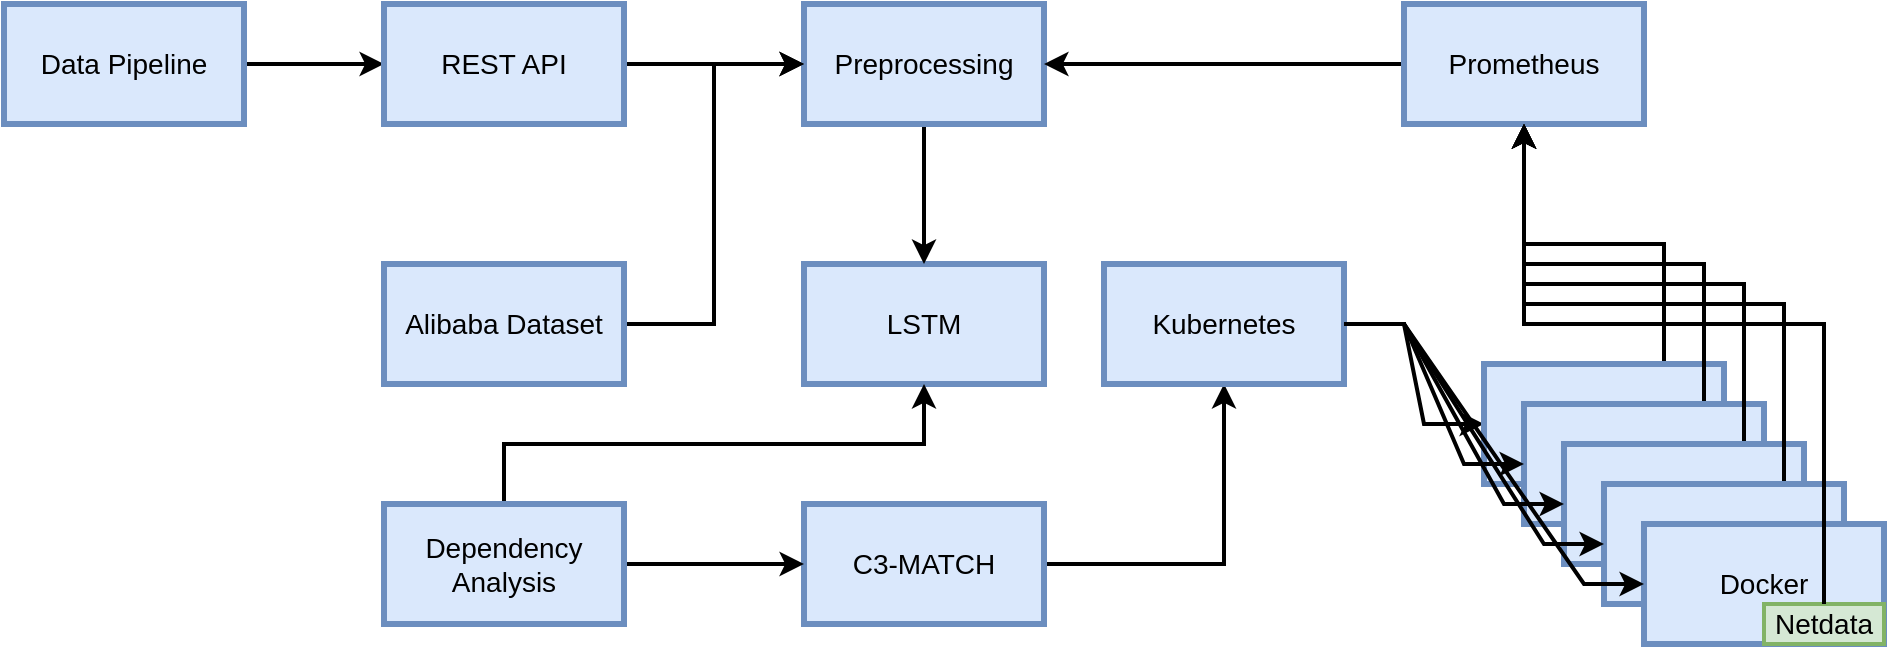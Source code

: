 <mxfile version="20.8.16" type="device"><diagram name="Page-1" id="9mK7y8Yn78YkXB9ZVZwH"><mxGraphModel dx="2034" dy="874" grid="1" gridSize="10" guides="1" tooltips="1" connect="1" arrows="1" fold="1" page="1" pageScale="1" pageWidth="827" pageHeight="1169" math="0" shadow="0"><root><mxCell id="0"/><mxCell id="1" parent="0"/><mxCell id="S3flbdGMLReJp4ZvKaZd-3" value="&lt;font style=&quot;font-size: 14px;&quot;&gt;LSTM&lt;/font&gt;" style="rounded=0;whiteSpace=wrap;html=1;fillColor=#dae8fc;strokeColor=#6c8ebf;fontSize=14;strokeWidth=3;" parent="1" vertex="1"><mxGeometry x="300" y="610" width="120" height="60" as="geometry"/></mxCell><mxCell id="uRKe55Y18pu3FizFvKsy-9" style="edgeStyle=orthogonalEdgeStyle;rounded=0;orthogonalLoop=1;jettySize=auto;html=1;exitX=0.5;exitY=1;exitDx=0;exitDy=0;fontSize=14;strokeWidth=2;" edge="1" parent="1" source="S3flbdGMLReJp4ZvKaZd-4" target="S3flbdGMLReJp4ZvKaZd-3"><mxGeometry relative="1" as="geometry"/></mxCell><mxCell id="S3flbdGMLReJp4ZvKaZd-4" value="&lt;font style=&quot;font-size: 14px;&quot;&gt;Preprocessing&lt;/font&gt;" style="rounded=0;whiteSpace=wrap;html=1;fillColor=#dae8fc;strokeColor=#6c8ebf;fontSize=14;strokeWidth=3;" parent="1" vertex="1"><mxGeometry x="300" y="480" width="120" height="60" as="geometry"/></mxCell><mxCell id="uRKe55Y18pu3FizFvKsy-14" style="edgeStyle=orthogonalEdgeStyle;rounded=0;orthogonalLoop=1;jettySize=auto;html=1;exitX=1;exitY=0.5;exitDx=0;exitDy=0;strokeWidth=2;fontSize=14;elbow=vertical;" edge="1" parent="1" source="S3flbdGMLReJp4ZvKaZd-6" target="S3flbdGMLReJp4ZvKaZd-8"><mxGeometry relative="1" as="geometry"/></mxCell><mxCell id="S3flbdGMLReJp4ZvKaZd-6" value="C3-MATCH" style="rounded=0;whiteSpace=wrap;html=1;fillColor=#dae8fc;strokeColor=#6c8ebf;fontSize=14;strokeWidth=3;" parent="1" vertex="1"><mxGeometry x="300" y="730" width="120" height="60" as="geometry"/></mxCell><mxCell id="S3flbdGMLReJp4ZvKaZd-32" style="edgeStyle=elbowEdgeStyle;rounded=0;orthogonalLoop=1;jettySize=auto;elbow=vertical;html=1;exitX=1;exitY=0.5;exitDx=0;exitDy=0;entryX=0;entryY=0.5;entryDx=0;entryDy=0;fontSize=14;strokeWidth=2;" parent="1" source="S3flbdGMLReJp4ZvKaZd-7" target="S3flbdGMLReJp4ZvKaZd-6" edge="1"><mxGeometry relative="1" as="geometry"/></mxCell><mxCell id="uRKe55Y18pu3FizFvKsy-15" style="edgeStyle=orthogonalEdgeStyle;rounded=0;orthogonalLoop=1;jettySize=auto;html=1;exitX=0.5;exitY=0;exitDx=0;exitDy=0;entryX=0.5;entryY=1;entryDx=0;entryDy=0;strokeWidth=2;fontSize=14;elbow=vertical;" edge="1" parent="1" source="S3flbdGMLReJp4ZvKaZd-7" target="S3flbdGMLReJp4ZvKaZd-3"><mxGeometry relative="1" as="geometry"/></mxCell><mxCell id="S3flbdGMLReJp4ZvKaZd-7" value="Dependency Analysis" style="rounded=0;whiteSpace=wrap;html=1;fillColor=#dae8fc;strokeColor=#6c8ebf;fontSize=14;strokeWidth=3;" parent="1" vertex="1"><mxGeometry x="90" y="730" width="120" height="60" as="geometry"/></mxCell><mxCell id="S3flbdGMLReJp4ZvKaZd-15" style="edgeStyle=entityRelationEdgeStyle;rounded=0;orthogonalLoop=1;jettySize=auto;html=1;exitX=1;exitY=0.5;exitDx=0;exitDy=0;entryX=0;entryY=0.5;entryDx=0;entryDy=0;fontSize=14;strokeWidth=2;" parent="1" source="S3flbdGMLReJp4ZvKaZd-8" target="S3flbdGMLReJp4ZvKaZd-10" edge="1"><mxGeometry relative="1" as="geometry"/></mxCell><mxCell id="S3flbdGMLReJp4ZvKaZd-8" value="Kubernetes" style="rounded=0;whiteSpace=wrap;html=1;fillColor=#dae8fc;strokeColor=#6c8ebf;fontSize=14;strokeWidth=3;" parent="1" vertex="1"><mxGeometry x="450" y="610" width="120" height="60" as="geometry"/></mxCell><mxCell id="uRKe55Y18pu3FizFvKsy-12" style="edgeStyle=orthogonalEdgeStyle;rounded=0;orthogonalLoop=1;jettySize=auto;html=1;exitX=0;exitY=0.5;exitDx=0;exitDy=0;entryX=1;entryY=0.5;entryDx=0;entryDy=0;fontSize=14;strokeWidth=2;" edge="1" parent="1" source="S3flbdGMLReJp4ZvKaZd-9" target="S3flbdGMLReJp4ZvKaZd-4"><mxGeometry relative="1" as="geometry"/></mxCell><mxCell id="S3flbdGMLReJp4ZvKaZd-9" value="&lt;font style=&quot;font-size: 14px;&quot;&gt;Prometheus&lt;/font&gt;" style="rounded=0;whiteSpace=wrap;html=1;fillColor=#dae8fc;strokeColor=#6c8ebf;fontSize=14;strokeWidth=3;" parent="1" vertex="1"><mxGeometry x="600" y="480" width="120" height="60" as="geometry"/></mxCell><mxCell id="S3flbdGMLReJp4ZvKaZd-22" style="rounded=0;orthogonalLoop=1;jettySize=auto;html=1;exitX=0.75;exitY=0;exitDx=0;exitDy=0;entryX=0.5;entryY=1;entryDx=0;entryDy=0;edgeStyle=elbowEdgeStyle;elbow=vertical;fontSize=14;strokeWidth=2;" parent="1" source="S3flbdGMLReJp4ZvKaZd-10" target="S3flbdGMLReJp4ZvKaZd-9" edge="1"><mxGeometry relative="1" as="geometry"/></mxCell><mxCell id="S3flbdGMLReJp4ZvKaZd-10" value="Docker" style="rounded=0;whiteSpace=wrap;html=1;fillColor=#dae8fc;strokeColor=#6c8ebf;fontSize=14;strokeWidth=3;" parent="1" vertex="1"><mxGeometry x="640" y="660" width="120" height="60" as="geometry"/></mxCell><mxCell id="S3flbdGMLReJp4ZvKaZd-24" style="rounded=0;orthogonalLoop=1;jettySize=auto;html=1;entryX=0.5;entryY=1;entryDx=0;entryDy=0;edgeStyle=elbowEdgeStyle;elbow=vertical;exitX=0.75;exitY=0;exitDx=0;exitDy=0;fontSize=14;strokeWidth=2;" parent="1" source="S3flbdGMLReJp4ZvKaZd-11" target="S3flbdGMLReJp4ZvKaZd-9" edge="1"><mxGeometry relative="1" as="geometry"><mxPoint x="740" y="370" as="targetPoint"/></mxGeometry></mxCell><mxCell id="S3flbdGMLReJp4ZvKaZd-11" value="Docker" style="rounded=0;whiteSpace=wrap;html=1;fillColor=#dae8fc;strokeColor=#6c8ebf;fontSize=14;strokeWidth=3;" parent="1" vertex="1"><mxGeometry x="660" y="680" width="120" height="60" as="geometry"/></mxCell><mxCell id="S3flbdGMLReJp4ZvKaZd-25" style="rounded=0;orthogonalLoop=1;jettySize=auto;html=1;entryX=0.5;entryY=1;entryDx=0;entryDy=0;edgeStyle=elbowEdgeStyle;elbow=vertical;exitX=0.75;exitY=0;exitDx=0;exitDy=0;fontSize=14;strokeWidth=2;" parent="1" source="S3flbdGMLReJp4ZvKaZd-12" target="S3flbdGMLReJp4ZvKaZd-9" edge="1"><mxGeometry relative="1" as="geometry"/></mxCell><mxCell id="S3flbdGMLReJp4ZvKaZd-12" value="Docker" style="rounded=0;whiteSpace=wrap;html=1;fillColor=#dae8fc;strokeColor=#6c8ebf;fontSize=14;strokeWidth=3;" parent="1" vertex="1"><mxGeometry x="680" y="700" width="120" height="60" as="geometry"/></mxCell><mxCell id="S3flbdGMLReJp4ZvKaZd-26" style="rounded=0;orthogonalLoop=1;jettySize=auto;html=1;exitX=0.75;exitY=0;exitDx=0;exitDy=0;entryX=0.5;entryY=1;entryDx=0;entryDy=0;edgeStyle=elbowEdgeStyle;elbow=vertical;fontSize=14;strokeWidth=2;" parent="1" source="S3flbdGMLReJp4ZvKaZd-14" target="S3flbdGMLReJp4ZvKaZd-9" edge="1"><mxGeometry relative="1" as="geometry"><mxPoint x="740" y="370" as="targetPoint"/></mxGeometry></mxCell><mxCell id="S3flbdGMLReJp4ZvKaZd-14" value="Docker" style="rounded=0;whiteSpace=wrap;html=1;fillColor=#dae8fc;strokeColor=#6c8ebf;fontSize=14;strokeWidth=3;" parent="1" vertex="1"><mxGeometry x="700" y="720" width="120" height="60" as="geometry"/></mxCell><mxCell id="S3flbdGMLReJp4ZvKaZd-13" value="Docker" style="rounded=0;whiteSpace=wrap;html=1;fillColor=#dae8fc;strokeColor=#6c8ebf;fontSize=14;strokeWidth=3;" parent="1" vertex="1"><mxGeometry x="720" y="740" width="120" height="60" as="geometry"/></mxCell><mxCell id="S3flbdGMLReJp4ZvKaZd-16" style="edgeStyle=entityRelationEdgeStyle;rounded=0;orthogonalLoop=1;jettySize=auto;html=1;exitX=1;exitY=0.5;exitDx=0;exitDy=0;entryX=0;entryY=0.5;entryDx=0;entryDy=0;fontSize=14;strokeWidth=2;" parent="1" source="S3flbdGMLReJp4ZvKaZd-8" target="S3flbdGMLReJp4ZvKaZd-11" edge="1"><mxGeometry relative="1" as="geometry"/></mxCell><mxCell id="S3flbdGMLReJp4ZvKaZd-17" style="edgeStyle=entityRelationEdgeStyle;rounded=0;orthogonalLoop=1;jettySize=auto;html=1;exitX=1;exitY=0.5;exitDx=0;exitDy=0;entryX=0;entryY=0.5;entryDx=0;entryDy=0;fontSize=14;strokeWidth=2;" parent="1" source="S3flbdGMLReJp4ZvKaZd-8" target="S3flbdGMLReJp4ZvKaZd-12" edge="1"><mxGeometry relative="1" as="geometry"/></mxCell><mxCell id="S3flbdGMLReJp4ZvKaZd-18" style="rounded=0;orthogonalLoop=1;jettySize=auto;html=1;exitX=1;exitY=0.5;exitDx=0;exitDy=0;entryX=0;entryY=0.5;entryDx=0;entryDy=0;edgeStyle=entityRelationEdgeStyle;fontSize=14;strokeWidth=2;" parent="1" source="S3flbdGMLReJp4ZvKaZd-8" target="S3flbdGMLReJp4ZvKaZd-13" edge="1"><mxGeometry relative="1" as="geometry"/></mxCell><mxCell id="S3flbdGMLReJp4ZvKaZd-19" style="edgeStyle=entityRelationEdgeStyle;rounded=0;orthogonalLoop=1;jettySize=auto;html=1;exitX=1;exitY=0.5;exitDx=0;exitDy=0;entryX=0;entryY=0.5;entryDx=0;entryDy=0;fontSize=14;strokeWidth=2;" parent="1" source="S3flbdGMLReJp4ZvKaZd-8" target="S3flbdGMLReJp4ZvKaZd-14" edge="1"><mxGeometry relative="1" as="geometry"/></mxCell><mxCell id="S3flbdGMLReJp4ZvKaZd-28" value="Netdata" style="rounded=0;whiteSpace=wrap;html=1;fontSize=14;fillColor=#d5e8d4;strokeColor=#82b366;strokeWidth=2;" parent="1" vertex="1"><mxGeometry x="780" y="780" width="60" height="20" as="geometry"/></mxCell><mxCell id="S3flbdGMLReJp4ZvKaZd-27" style="rounded=0;orthogonalLoop=1;jettySize=auto;html=1;entryX=0.5;entryY=1;entryDx=0;entryDy=0;edgeStyle=elbowEdgeStyle;elbow=vertical;fontSize=14;strokeWidth=2;" parent="1" target="S3flbdGMLReJp4ZvKaZd-9" edge="1"><mxGeometry relative="1" as="geometry"><mxPoint x="810" y="780" as="sourcePoint"/><Array as="points"><mxPoint x="770" y="640"/><mxPoint x="710" y="630"/><mxPoint x="720" y="610"/></Array></mxGeometry></mxCell><mxCell id="uRKe55Y18pu3FizFvKsy-6" style="edgeStyle=elbowEdgeStyle;rounded=0;orthogonalLoop=1;jettySize=auto;html=1;exitX=1;exitY=0.5;exitDx=0;exitDy=0;entryX=0;entryY=0.5;entryDx=0;entryDy=0;fontSize=14;strokeWidth=2;" edge="1" parent="1" source="S3flbdGMLReJp4ZvKaZd-35" target="S3flbdGMLReJp4ZvKaZd-4"><mxGeometry relative="1" as="geometry"/></mxCell><mxCell id="S3flbdGMLReJp4ZvKaZd-35" value="Alibaba Dataset" style="rounded=0;whiteSpace=wrap;html=1;fillColor=#dae8fc;strokeColor=#6c8ebf;fontSize=14;strokeWidth=3;" parent="1" vertex="1"><mxGeometry x="90" y="610" width="120" height="60" as="geometry"/></mxCell><mxCell id="uRKe55Y18pu3FizFvKsy-8" style="edgeStyle=orthogonalEdgeStyle;rounded=0;orthogonalLoop=1;jettySize=auto;html=1;exitX=1;exitY=0.5;exitDx=0;exitDy=0;entryX=0;entryY=0.5;entryDx=0;entryDy=0;fontSize=14;strokeWidth=2;" edge="1" parent="1" source="uRKe55Y18pu3FizFvKsy-1" target="uRKe55Y18pu3FizFvKsy-3"><mxGeometry relative="1" as="geometry"/></mxCell><mxCell id="uRKe55Y18pu3FizFvKsy-1" value="&lt;font style=&quot;font-size: 14px;&quot;&gt;Data Pipeline&lt;/font&gt;" style="rounded=0;whiteSpace=wrap;html=1;fillColor=#dae8fc;strokeColor=#6c8ebf;fontSize=14;strokeWidth=3;" vertex="1" parent="1"><mxGeometry x="-100" y="480" width="120" height="60" as="geometry"/></mxCell><mxCell id="uRKe55Y18pu3FizFvKsy-10" style="edgeStyle=orthogonalEdgeStyle;rounded=0;orthogonalLoop=1;jettySize=auto;html=1;exitX=1;exitY=0.5;exitDx=0;exitDy=0;entryX=0;entryY=0.5;entryDx=0;entryDy=0;fontSize=14;strokeWidth=2;" edge="1" parent="1" source="uRKe55Y18pu3FizFvKsy-3" target="S3flbdGMLReJp4ZvKaZd-4"><mxGeometry relative="1" as="geometry"/></mxCell><mxCell id="uRKe55Y18pu3FizFvKsy-3" value="&lt;font style=&quot;font-size: 14px;&quot;&gt;REST API&lt;/font&gt;" style="rounded=0;whiteSpace=wrap;html=1;fillColor=#dae8fc;strokeColor=#6c8ebf;fontSize=14;strokeWidth=3;" vertex="1" parent="1"><mxGeometry x="90" y="480" width="120" height="60" as="geometry"/></mxCell></root></mxGraphModel></diagram></mxfile>